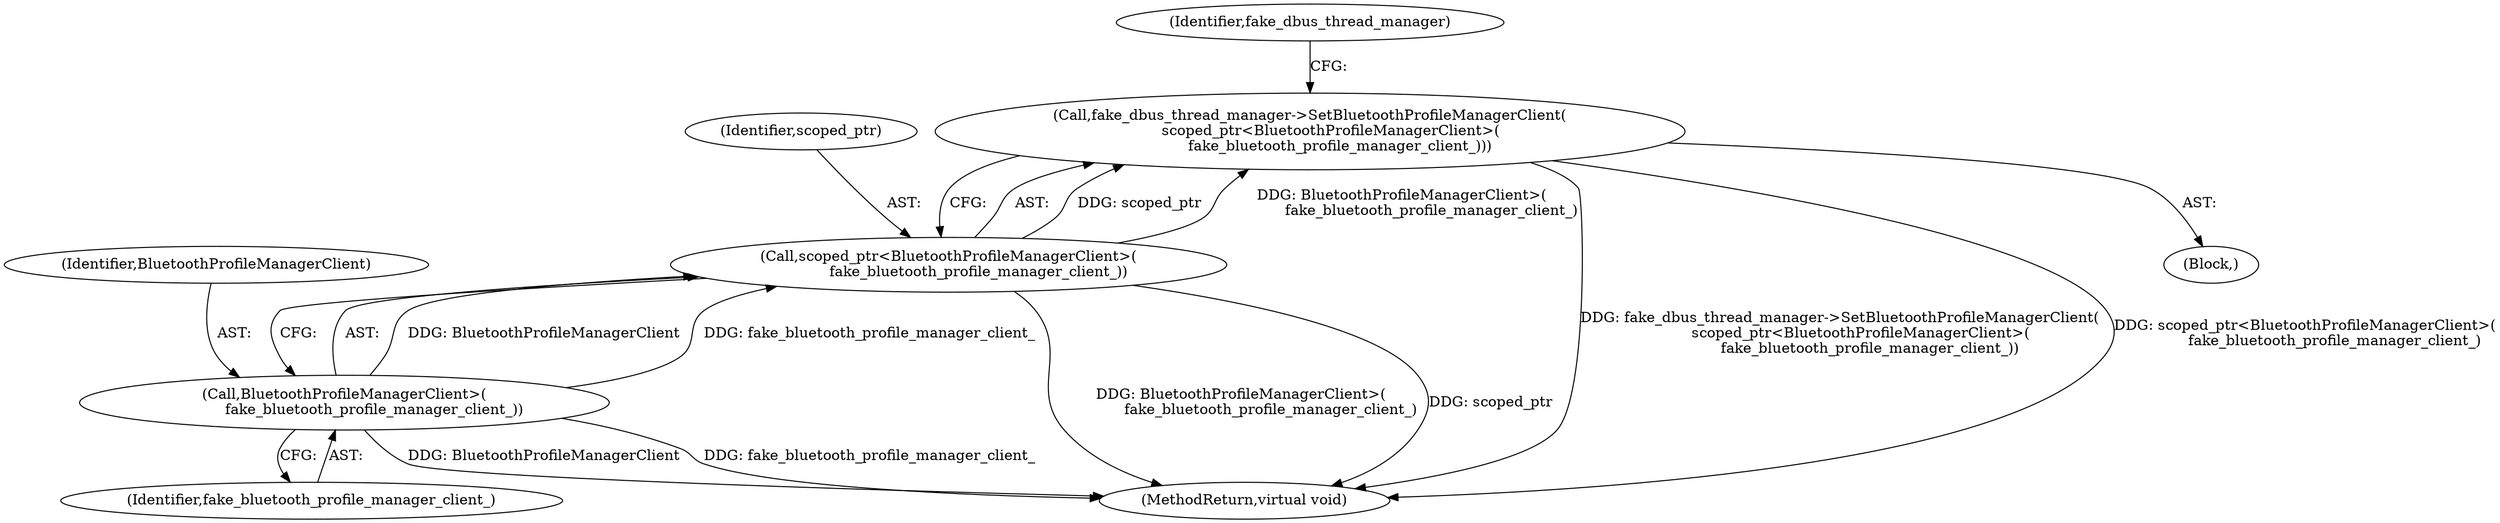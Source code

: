 digraph "0_Chrome_d358f57009b85fb7440208afa5ba87636b491889_28@API" {
"1000104" [label="(Call,fake_dbus_thread_manager->SetBluetoothProfileManagerClient(\n         scoped_ptr<BluetoothProfileManagerClient>(\n             fake_bluetooth_profile_manager_client_)))"];
"1000105" [label="(Call,scoped_ptr<BluetoothProfileManagerClient>(\n             fake_bluetooth_profile_manager_client_))"];
"1000107" [label="(Call,BluetoothProfileManagerClient>(\n             fake_bluetooth_profile_manager_client_))"];
"1000104" [label="(Call,fake_dbus_thread_manager->SetBluetoothProfileManagerClient(\n         scoped_ptr<BluetoothProfileManagerClient>(\n             fake_bluetooth_profile_manager_client_)))"];
"1000109" [label="(Identifier,fake_bluetooth_profile_manager_client_)"];
"1000106" [label="(Identifier,scoped_ptr)"];
"1000105" [label="(Call,scoped_ptr<BluetoothProfileManagerClient>(\n             fake_bluetooth_profile_manager_client_))"];
"1000111" [label="(Identifier,fake_dbus_thread_manager)"];
"1000136" [label="(MethodReturn,virtual void)"];
"1000101" [label="(Block,)"];
"1000108" [label="(Identifier,BluetoothProfileManagerClient)"];
"1000107" [label="(Call,BluetoothProfileManagerClient>(\n             fake_bluetooth_profile_manager_client_))"];
"1000104" -> "1000101"  [label="AST: "];
"1000104" -> "1000105"  [label="CFG: "];
"1000105" -> "1000104"  [label="AST: "];
"1000111" -> "1000104"  [label="CFG: "];
"1000104" -> "1000136"  [label="DDG: fake_dbus_thread_manager->SetBluetoothProfileManagerClient(\n         scoped_ptr<BluetoothProfileManagerClient>(\n             fake_bluetooth_profile_manager_client_))"];
"1000104" -> "1000136"  [label="DDG: scoped_ptr<BluetoothProfileManagerClient>(\n             fake_bluetooth_profile_manager_client_)"];
"1000105" -> "1000104"  [label="DDG: scoped_ptr"];
"1000105" -> "1000104"  [label="DDG: BluetoothProfileManagerClient>(\n             fake_bluetooth_profile_manager_client_)"];
"1000105" -> "1000107"  [label="CFG: "];
"1000106" -> "1000105"  [label="AST: "];
"1000107" -> "1000105"  [label="AST: "];
"1000105" -> "1000136"  [label="DDG: BluetoothProfileManagerClient>(\n             fake_bluetooth_profile_manager_client_)"];
"1000105" -> "1000136"  [label="DDG: scoped_ptr"];
"1000107" -> "1000105"  [label="DDG: BluetoothProfileManagerClient"];
"1000107" -> "1000105"  [label="DDG: fake_bluetooth_profile_manager_client_"];
"1000107" -> "1000109"  [label="CFG: "];
"1000108" -> "1000107"  [label="AST: "];
"1000109" -> "1000107"  [label="AST: "];
"1000107" -> "1000136"  [label="DDG: BluetoothProfileManagerClient"];
"1000107" -> "1000136"  [label="DDG: fake_bluetooth_profile_manager_client_"];
}
